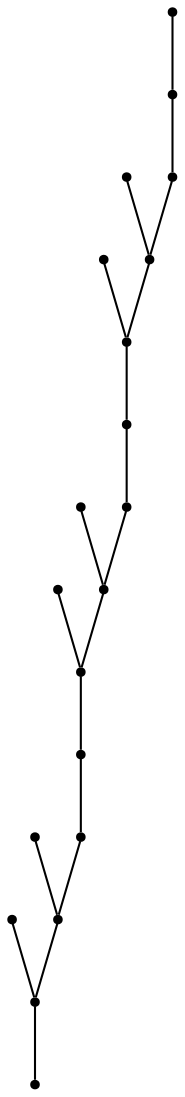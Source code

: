 graph {
  node [shape=point,comment="{\"directed\":false,\"doi\":\"10.1007/978-3-540-77537-9_27\",\"figure\":\"3 (3)\"}"]

  v0 [pos="955.7107008556986,1405.2066176986684"]
  v1 [pos="1023.6362163011418,1467.2291517049607"]
  v2 [pos="1023.3860086219255,1405.2066176986684"]
  v3 [pos="1006.6235575032788,1467.2916400874735"]
  v4 [pos="1006.4984695700712,1405.2066176986684"]
  v5 [pos="955.6481568890948,1467.041559354608"]
  v6 [pos="938.6354980912319,1467.0415593546077"]
  v7 [pos="938.7605860244396,1405.2066176986684"]
  v8 [pos="887.2848018646239,1467.354223872097"]
  v9 [pos="887.6600974770479,1405.2066176986684"]
  v10 [pos="870.2721748795619,1467.354223872097"]
  v11 [pos="870.7099826457888,1405.2066176986684"]
  v12 [pos="1040.6488750990047,1405.269074280478"]
  v13 [pos="989.5483547388121,1405.2066176986687"]
  v14 [pos="972.5982558139534,1405.2066176986684"]
  v15 [pos="921.8105030059813,1405.2066176986684"]
  v16 [pos="904.8603881747223,1405.2066176986684"]
  v17 [pos="853.7598837209301,1405.2066176986684"]
  v18 [pos="836.8097847960715,1405.2066176986687"]
  v19 [pos="819.7971259982087,1405.2066176986687"]

  v19 -- v18 [id="-2",pos="819.7971259982087,1405.2066176986687 836.8097847960715,1405.2066176986687 836.8097847960715,1405.2066176986687 836.8097847960715,1405.2066176986687"]
  v18 -- v17 [id="-3",pos="836.8097847960715,1405.2066176986687 853.7598837209301,1405.2066176986684 853.7598837209301,1405.2066176986684 853.7598837209301,1405.2066176986684"]
  v17 -- v11 [id="-4",pos="853.7598837209301,1405.2066176986684 870.7099826457888,1405.2066176986684 870.7099826457888,1405.2066176986684 870.7099826457888,1405.2066176986684"]
  v11 -- v9 [id="-5",pos="870.7099826457888,1405.2066176986684 887.6600974770479,1405.2066176986684 887.6600974770479,1405.2066176986684 887.6600974770479,1405.2066176986684"]
  v9 -- v16 [id="-6",pos="887.6600974770479,1405.2066176986684 904.8603881747223,1405.2066176986684 904.8603881747223,1405.2066176986684 904.8603881747223,1405.2066176986684"]
  v16 -- v15 [id="-7",pos="904.8603881747223,1405.2066176986684 921.8105030059813,1405.2066176986684 921.8105030059813,1405.2066176986684 921.8105030059813,1405.2066176986684"]
  v15 -- v7 [id="-8",pos="921.8105030059813,1405.2066176986684 938.7605860244396,1405.2066176986684 938.7605860244396,1405.2066176986684 938.7605860244396,1405.2066176986684"]
  v7 -- v0 [id="-9",pos="938.7605860244396,1405.2066176986684 955.7107008556986,1405.2066176986684 955.7107008556986,1405.2066176986684 955.7107008556986,1405.2066176986684"]
  v0 -- v14 [id="-10",pos="955.7107008556986,1405.2066176986684 972.5982558139534,1405.2066176986684 972.5982558139534,1405.2066176986684 972.5982558139534,1405.2066176986684"]
  v14 -- v13 [id="-11",pos="972.5982558139534,1405.2066176986684 989.5483547388121,1405.2066176986687 989.5483547388121,1405.2066176986687 989.5483547388121,1405.2066176986687"]
  v13 -- v4 [id="-12",pos="989.5483547388121,1405.2066176986687 1006.4984695700712,1405.2066176986684 1006.4984695700712,1405.2066176986684 1006.4984695700712,1405.2066176986684"]
  v4 -- v2 [id="-13",pos="1006.4984695700712,1405.2066176986684 1023.3860086219255,1405.2066176986684 1023.3860086219255,1405.2066176986684 1023.3860086219255,1405.2066176986684"]
  v2 -- v12 [id="-14",pos="1023.3860086219255,1405.2066176986684 1040.6488750990047,1405.269074280478 1040.6488750990047,1405.269074280478 1040.6488750990047,1405.269074280478"]
  v1 -- v2 [id="-18",pos="1023.6362163011418,1467.2291517049607 1023.3860086219255,1405.2066176986684 1023.3860086219255,1405.2066176986684 1023.3860086219255,1405.2066176986684"]
  v3 -- v4 [id="-19",pos="1006.6235575032788,1467.2916400874735 1006.4984695700712,1405.2066176986684 1006.4984695700712,1405.2066176986684 1006.4984695700712,1405.2066176986684"]
  v5 -- v0 [id="-20",pos="955.6481568890948,1467.041559354608 955.7107008556986,1405.2066176986684 955.7107008556986,1405.2066176986684 955.7107008556986,1405.2066176986684"]
  v6 -- v7 [id="-21",pos="938.6354980912319,1467.0415593546077 938.7605860244396,1405.2066176986684 938.7605860244396,1405.2066176986684 938.7605860244396,1405.2066176986684"]
  v10 -- v11 [id="-22",pos="870.2721748795619,1467.354223872097 870.7099826457888,1405.2066176986684 870.7099826457888,1405.2066176986684 870.7099826457888,1405.2066176986684"]
  v8 -- v9 [id="-23",pos="887.2848018646239,1467.354223872097 887.6600974770479,1405.2066176986684 887.6600974770479,1405.2066176986684 887.6600974770479,1405.2066176986684"]
}